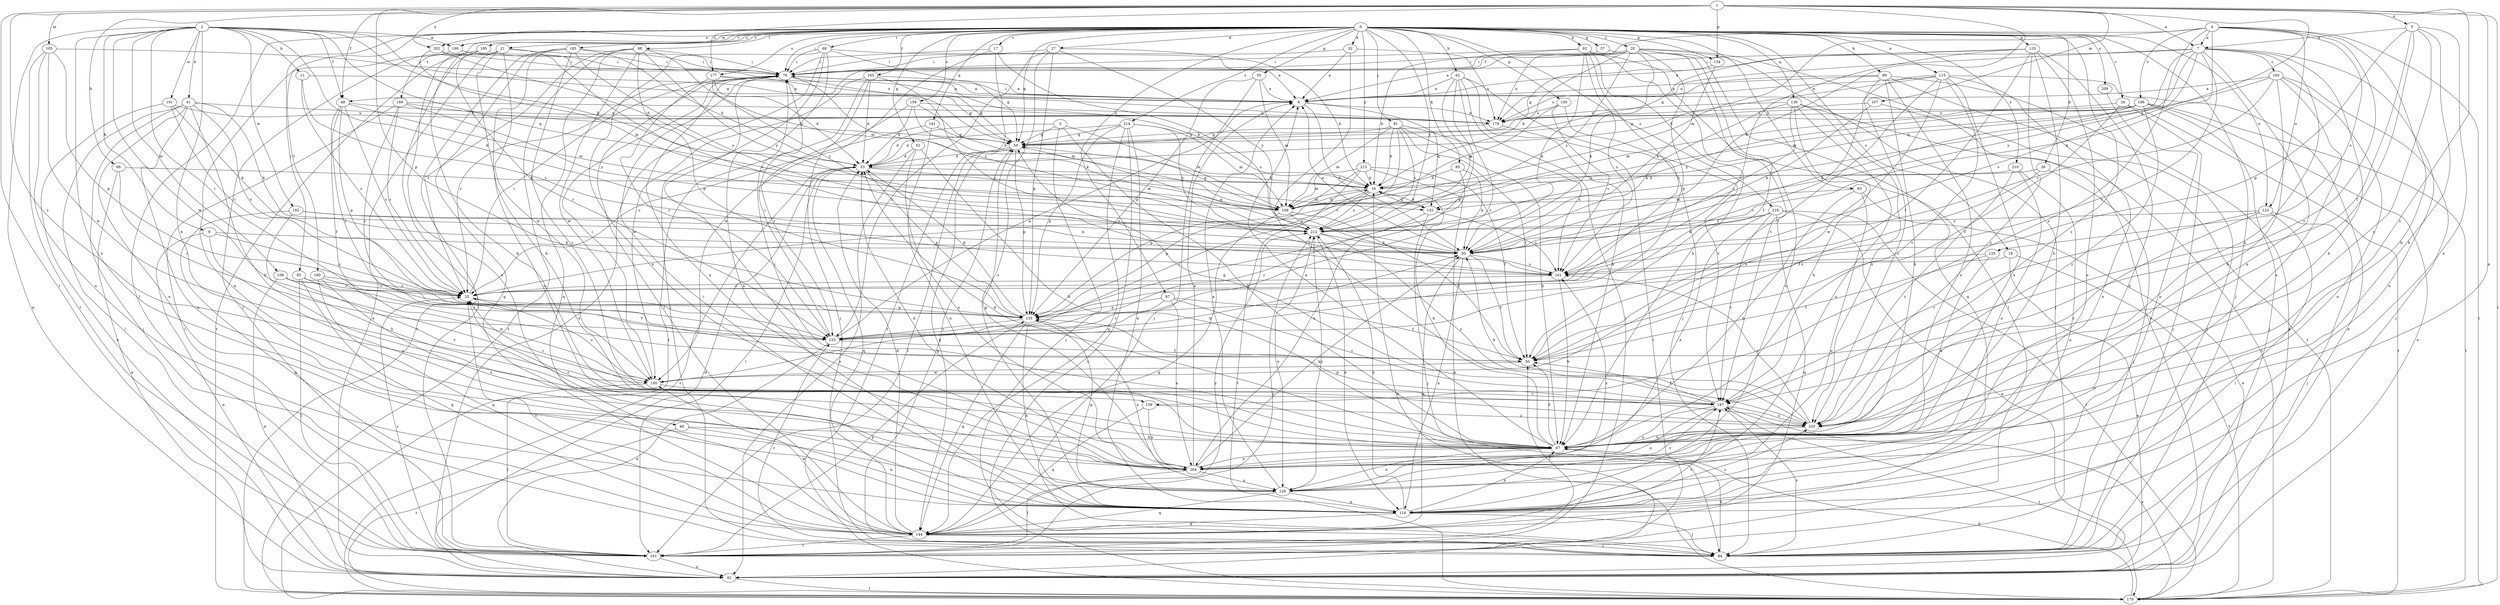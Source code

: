 strict digraph  {
0;
1;
2;
3;
4;
5;
7;
8;
9;
11;
16;
17;
18;
20;
21;
24;
25;
26;
27;
32;
33;
40;
41;
42;
48;
50;
52;
55;
57;
59;
62;
63;
66;
67;
68;
76;
81;
83;
84;
85;
87;
89;
92;
93;
98;
101;
105;
107;
108;
109;
115;
118;
123;
125;
126;
130;
133;
134;
135;
139;
141;
142;
144;
153;
158;
159;
160;
161;
163;
169;
170;
177;
179;
180;
183;
185;
186;
187;
190;
191;
192;
195;
202;
204;
209;
210;
212;
214;
215;
216;
220;
0 -> 17  [label=c];
0 -> 18  [label=c];
0 -> 20  [label=c];
0 -> 21  [label=c];
0 -> 24  [label=c];
0 -> 26  [label=d];
0 -> 27  [label=d];
0 -> 32  [label=d];
0 -> 52  [label=g];
0 -> 55  [label=g];
0 -> 57  [label=g];
0 -> 59  [label=g];
0 -> 62  [label=h];
0 -> 63  [label=h];
0 -> 68  [label=i];
0 -> 76  [label=i];
0 -> 81  [label=j];
0 -> 83  [label=j];
0 -> 84  [label=j];
0 -> 85  [label=k];
0 -> 87  [label=k];
0 -> 89  [label=k];
0 -> 92  [label=k];
0 -> 98  [label=l];
0 -> 101  [label=l];
0 -> 115  [label=n];
0 -> 123  [label=o];
0 -> 130  [label=p];
0 -> 133  [label=p];
0 -> 134  [label=p];
0 -> 139  [label=q];
0 -> 141  [label=q];
0 -> 158  [label=s];
0 -> 163  [label=t];
0 -> 169  [label=t];
0 -> 177  [label=u];
0 -> 180  [label=v];
0 -> 183  [label=v];
0 -> 185  [label=v];
0 -> 190  [label=w];
0 -> 202  [label=x];
0 -> 209  [label=y];
0 -> 210  [label=y];
0 -> 212  [label=y];
0 -> 214  [label=z];
0 -> 215  [label=z];
0 -> 216  [label=z];
0 -> 220  [label=z];
1 -> 5  [label=a];
1 -> 7  [label=a];
1 -> 48  [label=f];
1 -> 66  [label=h];
1 -> 93  [label=k];
1 -> 101  [label=l];
1 -> 105  [label=m];
1 -> 107  [label=m];
1 -> 118  [label=n];
1 -> 134  [label=p];
1 -> 135  [label=p];
1 -> 142  [label=q];
1 -> 159  [label=s];
1 -> 170  [label=t];
1 -> 177  [label=u];
1 -> 202  [label=x];
1 -> 220  [label=z];
2 -> 9  [label=b];
2 -> 11  [label=b];
2 -> 16  [label=b];
2 -> 40  [label=e];
2 -> 41  [label=e];
2 -> 42  [label=e];
2 -> 48  [label=f];
2 -> 59  [label=g];
2 -> 93  [label=k];
2 -> 108  [label=m];
2 -> 142  [label=q];
2 -> 153  [label=r];
2 -> 190  [label=w];
2 -> 191  [label=w];
2 -> 192  [label=w];
2 -> 195  [label=w];
2 -> 204  [label=x];
3 -> 33  [label=d];
3 -> 59  [label=g];
3 -> 67  [label=h];
3 -> 84  [label=j];
3 -> 109  [label=m];
4 -> 7  [label=a];
4 -> 48  [label=f];
4 -> 67  [label=h];
4 -> 93  [label=k];
4 -> 109  [label=m];
4 -> 123  [label=o];
4 -> 125  [label=o];
4 -> 159  [label=s];
4 -> 170  [label=t];
4 -> 186  [label=v];
4 -> 187  [label=v];
5 -> 7  [label=a];
5 -> 50  [label=f];
5 -> 67  [label=h];
5 -> 135  [label=p];
5 -> 187  [label=v];
5 -> 204  [label=x];
5 -> 220  [label=z];
7 -> 8  [label=a];
7 -> 67  [label=h];
7 -> 118  [label=n];
7 -> 142  [label=q];
7 -> 153  [label=r];
7 -> 160  [label=s];
7 -> 161  [label=s];
7 -> 179  [label=u];
7 -> 204  [label=x];
7 -> 212  [label=y];
7 -> 220  [label=z];
8 -> 76  [label=i];
8 -> 93  [label=k];
8 -> 142  [label=q];
8 -> 179  [label=u];
9 -> 25  [label=c];
9 -> 42  [label=e];
9 -> 93  [label=k];
9 -> 204  [label=x];
11 -> 8  [label=a];
11 -> 25  [label=c];
11 -> 161  [label=s];
16 -> 109  [label=m];
16 -> 135  [label=p];
16 -> 142  [label=q];
16 -> 153  [label=r];
16 -> 212  [label=y];
17 -> 76  [label=i];
17 -> 161  [label=s];
17 -> 170  [label=t];
17 -> 195  [label=w];
18 -> 42  [label=e];
18 -> 161  [label=s];
18 -> 170  [label=t];
20 -> 8  [label=a];
20 -> 16  [label=b];
20 -> 42  [label=e];
20 -> 50  [label=f];
20 -> 76  [label=i];
20 -> 84  [label=j];
20 -> 93  [label=k];
20 -> 135  [label=p];
20 -> 144  [label=q];
20 -> 179  [label=u];
20 -> 212  [label=y];
21 -> 42  [label=e];
21 -> 67  [label=h];
21 -> 76  [label=i];
21 -> 101  [label=l];
21 -> 161  [label=s];
21 -> 170  [label=t];
21 -> 195  [label=w];
24 -> 50  [label=f];
24 -> 84  [label=j];
24 -> 170  [label=t];
24 -> 179  [label=u];
25 -> 76  [label=i];
25 -> 135  [label=p];
26 -> 16  [label=b];
26 -> 50  [label=f];
26 -> 84  [label=j];
27 -> 16  [label=b];
27 -> 76  [label=i];
27 -> 126  [label=o];
27 -> 135  [label=p];
27 -> 153  [label=r];
27 -> 212  [label=y];
32 -> 8  [label=a];
32 -> 76  [label=i];
32 -> 179  [label=u];
32 -> 220  [label=z];
33 -> 16  [label=b];
33 -> 101  [label=l];
33 -> 109  [label=m];
33 -> 135  [label=p];
33 -> 144  [label=q];
33 -> 170  [label=t];
40 -> 67  [label=h];
40 -> 118  [label=n];
40 -> 170  [label=t];
41 -> 25  [label=c];
41 -> 67  [label=h];
41 -> 84  [label=j];
41 -> 93  [label=k];
41 -> 101  [label=l];
41 -> 118  [label=n];
41 -> 126  [label=o];
41 -> 179  [label=u];
42 -> 33  [label=d];
42 -> 170  [label=t];
48 -> 25  [label=c];
48 -> 50  [label=f];
48 -> 109  [label=m];
48 -> 135  [label=p];
48 -> 153  [label=r];
48 -> 179  [label=u];
50 -> 195  [label=w];
52 -> 33  [label=d];
52 -> 42  [label=e];
52 -> 67  [label=h];
52 -> 204  [label=x];
55 -> 8  [label=a];
55 -> 84  [label=j];
55 -> 109  [label=m];
55 -> 135  [label=p];
57 -> 76  [label=i];
57 -> 118  [label=n];
59 -> 33  [label=d];
59 -> 101  [label=l];
59 -> 135  [label=p];
59 -> 144  [label=q];
62 -> 8  [label=a];
62 -> 67  [label=h];
62 -> 84  [label=j];
62 -> 101  [label=l];
62 -> 135  [label=p];
62 -> 153  [label=r];
62 -> 212  [label=y];
63 -> 42  [label=e];
63 -> 67  [label=h];
63 -> 109  [label=m];
63 -> 118  [label=n];
66 -> 16  [label=b];
66 -> 42  [label=e];
66 -> 153  [label=r];
67 -> 8  [label=a];
67 -> 16  [label=b];
67 -> 25  [label=c];
67 -> 33  [label=d];
67 -> 50  [label=f];
67 -> 76  [label=i];
67 -> 126  [label=o];
67 -> 204  [label=x];
68 -> 8  [label=a];
68 -> 42  [label=e];
68 -> 59  [label=g];
68 -> 76  [label=i];
68 -> 84  [label=j];
68 -> 118  [label=n];
68 -> 204  [label=x];
76 -> 8  [label=a];
76 -> 16  [label=b];
76 -> 25  [label=c];
76 -> 59  [label=g];
76 -> 204  [label=x];
76 -> 212  [label=y];
81 -> 16  [label=b];
81 -> 25  [label=c];
81 -> 50  [label=f];
81 -> 59  [label=g];
81 -> 67  [label=h];
81 -> 109  [label=m];
81 -> 161  [label=s];
81 -> 212  [label=y];
83 -> 25  [label=c];
83 -> 101  [label=l];
83 -> 144  [label=q];
83 -> 195  [label=w];
84 -> 59  [label=g];
84 -> 67  [label=h];
84 -> 153  [label=r];
84 -> 187  [label=v];
85 -> 16  [label=b];
85 -> 93  [label=k];
85 -> 204  [label=x];
87 -> 50  [label=f];
87 -> 135  [label=p];
87 -> 153  [label=r];
87 -> 187  [label=v];
87 -> 204  [label=x];
89 -> 8  [label=a];
89 -> 42  [label=e];
89 -> 67  [label=h];
89 -> 170  [label=t];
89 -> 179  [label=u];
89 -> 204  [label=x];
89 -> 220  [label=z];
92 -> 16  [label=b];
92 -> 25  [label=c];
92 -> 67  [label=h];
92 -> 76  [label=i];
92 -> 93  [label=k];
92 -> 101  [label=l];
92 -> 161  [label=s];
92 -> 187  [label=v];
93 -> 8  [label=a];
93 -> 50  [label=f];
93 -> 59  [label=g];
93 -> 118  [label=n];
93 -> 144  [label=q];
93 -> 161  [label=s];
98 -> 25  [label=c];
98 -> 76  [label=i];
98 -> 109  [label=m];
98 -> 135  [label=p];
98 -> 144  [label=q];
98 -> 170  [label=t];
98 -> 195  [label=w];
98 -> 212  [label=y];
101 -> 25  [label=c];
101 -> 42  [label=e];
101 -> 50  [label=f];
101 -> 135  [label=p];
101 -> 212  [label=y];
105 -> 76  [label=i];
105 -> 101  [label=l];
105 -> 118  [label=n];
105 -> 135  [label=p];
105 -> 195  [label=w];
107 -> 84  [label=j];
107 -> 93  [label=k];
107 -> 179  [label=u];
108 -> 25  [label=c];
108 -> 42  [label=e];
108 -> 153  [label=r];
108 -> 187  [label=v];
109 -> 16  [label=b];
109 -> 50  [label=f];
109 -> 59  [label=g];
109 -> 144  [label=q];
109 -> 212  [label=y];
115 -> 8  [label=a];
115 -> 33  [label=d];
115 -> 42  [label=e];
115 -> 50  [label=f];
115 -> 118  [label=n];
115 -> 153  [label=r];
115 -> 187  [label=v];
115 -> 195  [label=w];
115 -> 204  [label=x];
118 -> 67  [label=h];
118 -> 76  [label=i];
118 -> 84  [label=j];
118 -> 144  [label=q];
118 -> 212  [label=y];
118 -> 220  [label=z];
123 -> 84  [label=j];
123 -> 101  [label=l];
123 -> 187  [label=v];
123 -> 212  [label=y];
123 -> 220  [label=z];
125 -> 50  [label=f];
125 -> 67  [label=h];
125 -> 161  [label=s];
126 -> 8  [label=a];
126 -> 118  [label=n];
126 -> 135  [label=p];
126 -> 144  [label=q];
126 -> 161  [label=s];
126 -> 187  [label=v];
126 -> 212  [label=y];
130 -> 109  [label=m];
130 -> 161  [label=s];
130 -> 179  [label=u];
130 -> 187  [label=v];
133 -> 25  [label=c];
133 -> 50  [label=f];
133 -> 59  [label=g];
133 -> 67  [label=h];
133 -> 76  [label=i];
133 -> 118  [label=n];
133 -> 126  [label=o];
133 -> 220  [label=z];
134 -> 59  [label=g];
134 -> 93  [label=k];
135 -> 33  [label=d];
135 -> 118  [label=n];
135 -> 126  [label=o];
135 -> 144  [label=q];
135 -> 153  [label=r];
139 -> 67  [label=h];
139 -> 93  [label=k];
139 -> 126  [label=o];
139 -> 161  [label=s];
139 -> 170  [label=t];
139 -> 179  [label=u];
139 -> 220  [label=z];
141 -> 25  [label=c];
141 -> 59  [label=g];
141 -> 118  [label=n];
142 -> 16  [label=b];
142 -> 84  [label=j];
142 -> 153  [label=r];
142 -> 161  [label=s];
144 -> 25  [label=c];
144 -> 33  [label=d];
144 -> 76  [label=i];
144 -> 84  [label=j];
144 -> 101  [label=l];
144 -> 187  [label=v];
144 -> 195  [label=w];
144 -> 212  [label=y];
153 -> 8  [label=a];
153 -> 42  [label=e];
153 -> 50  [label=f];
153 -> 76  [label=i];
158 -> 16  [label=b];
158 -> 33  [label=d];
158 -> 109  [label=m];
158 -> 153  [label=r];
158 -> 179  [label=u];
159 -> 144  [label=q];
159 -> 204  [label=x];
159 -> 220  [label=z];
160 -> 8  [label=a];
160 -> 67  [label=h];
160 -> 84  [label=j];
160 -> 109  [label=m];
160 -> 118  [label=n];
160 -> 161  [label=s];
160 -> 204  [label=x];
161 -> 25  [label=c];
161 -> 67  [label=h];
163 -> 8  [label=a];
163 -> 33  [label=d];
163 -> 84  [label=j];
163 -> 161  [label=s];
163 -> 170  [label=t];
163 -> 195  [label=w];
169 -> 25  [label=c];
169 -> 59  [label=g];
169 -> 101  [label=l];
169 -> 153  [label=r];
169 -> 179  [label=u];
169 -> 212  [label=y];
170 -> 16  [label=b];
170 -> 67  [label=h];
170 -> 187  [label=v];
177 -> 8  [label=a];
177 -> 33  [label=d];
177 -> 59  [label=g];
177 -> 153  [label=r];
177 -> 212  [label=y];
179 -> 59  [label=g];
179 -> 101  [label=l];
180 -> 25  [label=c];
180 -> 50  [label=f];
180 -> 144  [label=q];
180 -> 204  [label=x];
183 -> 33  [label=d];
183 -> 76  [label=i];
183 -> 118  [label=n];
183 -> 144  [label=q];
183 -> 170  [label=t];
183 -> 212  [label=y];
183 -> 220  [label=z];
185 -> 67  [label=h];
185 -> 76  [label=i];
185 -> 101  [label=l];
185 -> 126  [label=o];
185 -> 153  [label=r];
186 -> 42  [label=e];
186 -> 59  [label=g];
186 -> 84  [label=j];
186 -> 93  [label=k];
186 -> 109  [label=m];
186 -> 170  [label=t];
186 -> 179  [label=u];
186 -> 212  [label=y];
186 -> 220  [label=z];
187 -> 25  [label=c];
187 -> 50  [label=f];
187 -> 59  [label=g];
187 -> 126  [label=o];
187 -> 170  [label=t];
187 -> 204  [label=x];
187 -> 220  [label=z];
190 -> 76  [label=i];
190 -> 118  [label=n];
190 -> 179  [label=u];
191 -> 25  [label=c];
191 -> 42  [label=e];
191 -> 93  [label=k];
191 -> 179  [label=u];
192 -> 67  [label=h];
192 -> 93  [label=k];
192 -> 144  [label=q];
192 -> 212  [label=y];
195 -> 25  [label=c];
195 -> 76  [label=i];
195 -> 93  [label=k];
195 -> 101  [label=l];
195 -> 187  [label=v];
202 -> 33  [label=d];
202 -> 76  [label=i];
202 -> 109  [label=m];
204 -> 8  [label=a];
204 -> 33  [label=d];
204 -> 59  [label=g];
204 -> 76  [label=i];
204 -> 93  [label=k];
204 -> 101  [label=l];
204 -> 126  [label=o];
209 -> 118  [label=n];
210 -> 16  [label=b];
210 -> 118  [label=n];
210 -> 204  [label=x];
210 -> 220  [label=z];
212 -> 93  [label=k];
212 -> 118  [label=n];
212 -> 126  [label=o];
212 -> 220  [label=z];
214 -> 33  [label=d];
214 -> 59  [label=g];
214 -> 109  [label=m];
214 -> 118  [label=n];
214 -> 135  [label=p];
214 -> 144  [label=q];
214 -> 170  [label=t];
214 -> 212  [label=y];
215 -> 16  [label=b];
215 -> 42  [label=e];
215 -> 50  [label=f];
215 -> 109  [label=m];
215 -> 135  [label=p];
215 -> 170  [label=t];
216 -> 42  [label=e];
216 -> 93  [label=k];
216 -> 144  [label=q];
216 -> 170  [label=t];
216 -> 187  [label=v];
216 -> 204  [label=x];
216 -> 212  [label=y];
220 -> 67  [label=h];
220 -> 93  [label=k];
220 -> 135  [label=p];
220 -> 161  [label=s];
}
